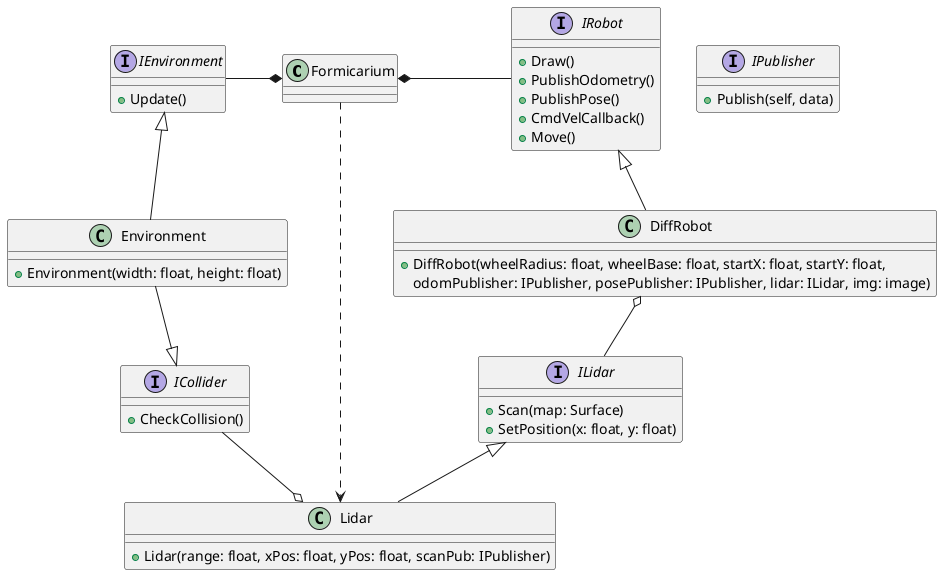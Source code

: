 @startuml

class Formicarium{

}

interface IEnvironment{
    +Update()
}

interface ICollider{
    +CheckCollision()
}

class Environment{
    +Environment(width: float, height: float)
}

interface IPublisher{
    +Publish(self, data)
}

interface IRobot{
    +Draw()
    +PublishOdometry()
    +PublishPose()
    +CmdVelCallback()
    +Move()
}

class DiffRobot{
    +DiffRobot(wheelRadius: float, wheelBase: float, startX: float, startY: float,
                 odomPublisher: IPublisher, posePublisher: IPublisher, lidar: ILidar, img: image)
}

interface ILidar{
    +Scan(map: Surface)
    +SetPosition(x: float, y: float)
}

class Lidar{
    +Lidar(range: float, xPos: float, yPos: float, scanPub: IPublisher)
}

IEnvironment <|-- Environment
ICollider <|-left- Environment
Formicarium *-left- IEnvironment
Formicarium *-right- IRobot 

Formicarium ..> Lidar

IRobot <|-- DiffRobot
ILidar <|-- Lidar
DiffRobot o-- ILidar
Lidar o-left- ICollider



@enduml